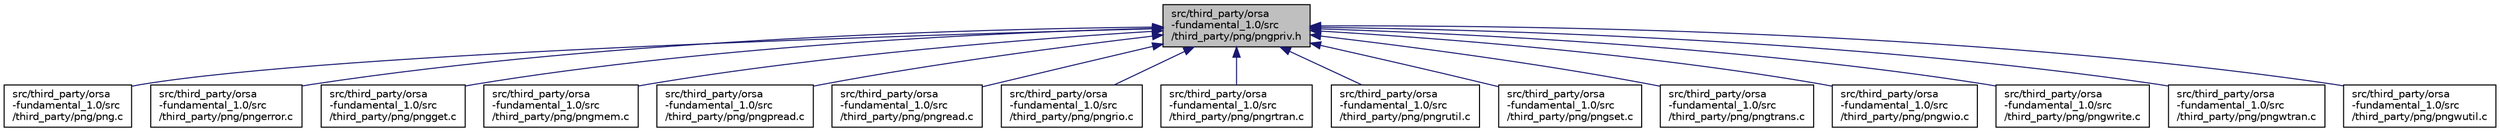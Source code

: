 digraph "src/third_party/orsa-fundamental_1.0/src/third_party/png/pngpriv.h"
{
  edge [fontname="Helvetica",fontsize="10",labelfontname="Helvetica",labelfontsize="10"];
  node [fontname="Helvetica",fontsize="10",shape=record];
  Node1 [label="src/third_party/orsa\l-fundamental_1.0/src\l/third_party/png/pngpriv.h",height=0.2,width=0.4,color="black", fillcolor="grey75", style="filled", fontcolor="black"];
  Node1 -> Node2 [dir="back",color="midnightblue",fontsize="10",style="solid"];
  Node2 [label="src/third_party/orsa\l-fundamental_1.0/src\l/third_party/png/png.c",height=0.2,width=0.4,color="black", fillcolor="white", style="filled",URL="$png_8c.html"];
  Node1 -> Node3 [dir="back",color="midnightblue",fontsize="10",style="solid"];
  Node3 [label="src/third_party/orsa\l-fundamental_1.0/src\l/third_party/png/pngerror.c",height=0.2,width=0.4,color="black", fillcolor="white", style="filled",URL="$pngerror_8c.html"];
  Node1 -> Node4 [dir="back",color="midnightblue",fontsize="10",style="solid"];
  Node4 [label="src/third_party/orsa\l-fundamental_1.0/src\l/third_party/png/pngget.c",height=0.2,width=0.4,color="black", fillcolor="white", style="filled",URL="$pngget_8c.html"];
  Node1 -> Node5 [dir="back",color="midnightblue",fontsize="10",style="solid"];
  Node5 [label="src/third_party/orsa\l-fundamental_1.0/src\l/third_party/png/pngmem.c",height=0.2,width=0.4,color="black", fillcolor="white", style="filled",URL="$pngmem_8c.html"];
  Node1 -> Node6 [dir="back",color="midnightblue",fontsize="10",style="solid"];
  Node6 [label="src/third_party/orsa\l-fundamental_1.0/src\l/third_party/png/pngpread.c",height=0.2,width=0.4,color="black", fillcolor="white", style="filled",URL="$pngpread_8c.html"];
  Node1 -> Node7 [dir="back",color="midnightblue",fontsize="10",style="solid"];
  Node7 [label="src/third_party/orsa\l-fundamental_1.0/src\l/third_party/png/pngread.c",height=0.2,width=0.4,color="black", fillcolor="white", style="filled",URL="$pngread_8c.html"];
  Node1 -> Node8 [dir="back",color="midnightblue",fontsize="10",style="solid"];
  Node8 [label="src/third_party/orsa\l-fundamental_1.0/src\l/third_party/png/pngrio.c",height=0.2,width=0.4,color="black", fillcolor="white", style="filled",URL="$pngrio_8c.html"];
  Node1 -> Node9 [dir="back",color="midnightblue",fontsize="10",style="solid"];
  Node9 [label="src/third_party/orsa\l-fundamental_1.0/src\l/third_party/png/pngrtran.c",height=0.2,width=0.4,color="black", fillcolor="white", style="filled",URL="$pngrtran_8c.html"];
  Node1 -> Node10 [dir="back",color="midnightblue",fontsize="10",style="solid"];
  Node10 [label="src/third_party/orsa\l-fundamental_1.0/src\l/third_party/png/pngrutil.c",height=0.2,width=0.4,color="black", fillcolor="white", style="filled",URL="$pngrutil_8c.html"];
  Node1 -> Node11 [dir="back",color="midnightblue",fontsize="10",style="solid"];
  Node11 [label="src/third_party/orsa\l-fundamental_1.0/src\l/third_party/png/pngset.c",height=0.2,width=0.4,color="black", fillcolor="white", style="filled",URL="$pngset_8c.html"];
  Node1 -> Node12 [dir="back",color="midnightblue",fontsize="10",style="solid"];
  Node12 [label="src/third_party/orsa\l-fundamental_1.0/src\l/third_party/png/pngtrans.c",height=0.2,width=0.4,color="black", fillcolor="white", style="filled",URL="$pngtrans_8c.html"];
  Node1 -> Node13 [dir="back",color="midnightblue",fontsize="10",style="solid"];
  Node13 [label="src/third_party/orsa\l-fundamental_1.0/src\l/third_party/png/pngwio.c",height=0.2,width=0.4,color="black", fillcolor="white", style="filled",URL="$pngwio_8c.html"];
  Node1 -> Node14 [dir="back",color="midnightblue",fontsize="10",style="solid"];
  Node14 [label="src/third_party/orsa\l-fundamental_1.0/src\l/third_party/png/pngwrite.c",height=0.2,width=0.4,color="black", fillcolor="white", style="filled",URL="$pngwrite_8c.html"];
  Node1 -> Node15 [dir="back",color="midnightblue",fontsize="10",style="solid"];
  Node15 [label="src/third_party/orsa\l-fundamental_1.0/src\l/third_party/png/pngwtran.c",height=0.2,width=0.4,color="black", fillcolor="white", style="filled",URL="$pngwtran_8c.html"];
  Node1 -> Node16 [dir="back",color="midnightblue",fontsize="10",style="solid"];
  Node16 [label="src/third_party/orsa\l-fundamental_1.0/src\l/third_party/png/pngwutil.c",height=0.2,width=0.4,color="black", fillcolor="white", style="filled",URL="$pngwutil_8c.html"];
}
